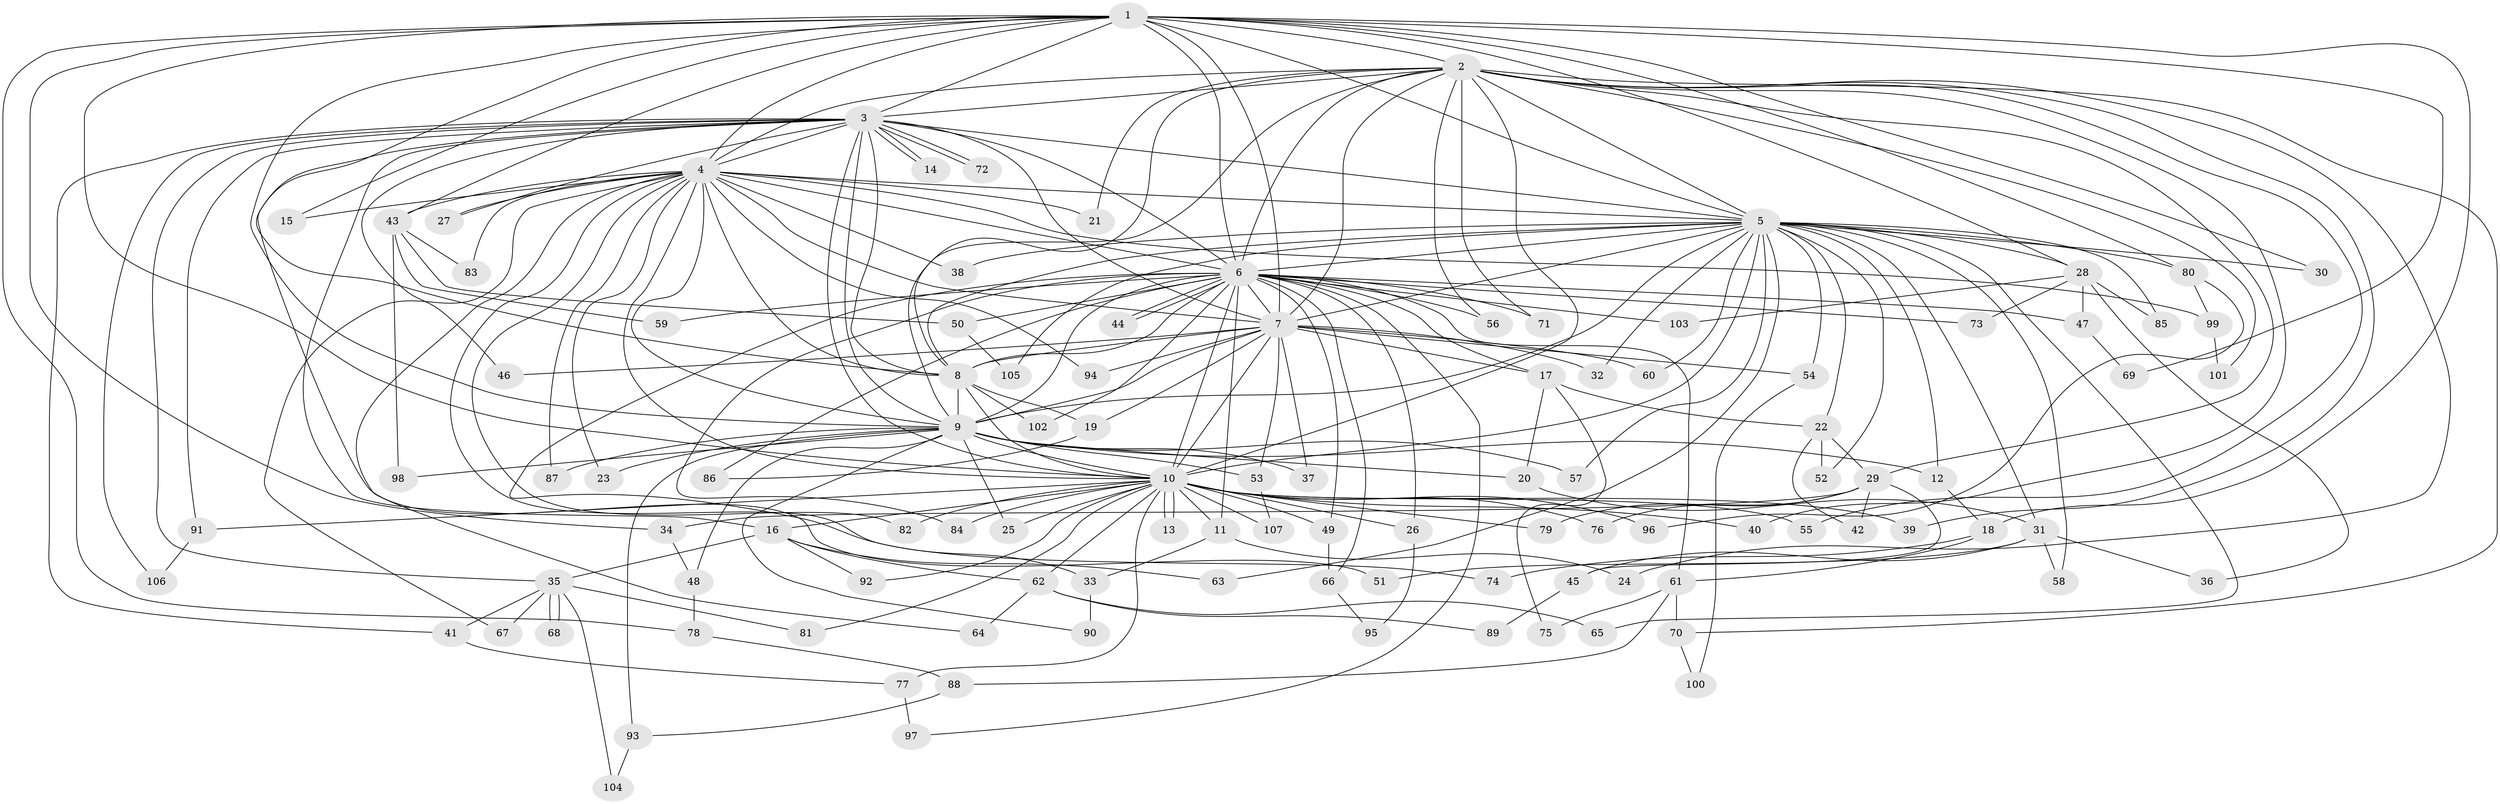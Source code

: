 // Generated by graph-tools (version 1.1) at 2025/11/02/27/25 16:11:03]
// undirected, 107 vertices, 239 edges
graph export_dot {
graph [start="1"]
  node [color=gray90,style=filled];
  1;
  2;
  3;
  4;
  5;
  6;
  7;
  8;
  9;
  10;
  11;
  12;
  13;
  14;
  15;
  16;
  17;
  18;
  19;
  20;
  21;
  22;
  23;
  24;
  25;
  26;
  27;
  28;
  29;
  30;
  31;
  32;
  33;
  34;
  35;
  36;
  37;
  38;
  39;
  40;
  41;
  42;
  43;
  44;
  45;
  46;
  47;
  48;
  49;
  50;
  51;
  52;
  53;
  54;
  55;
  56;
  57;
  58;
  59;
  60;
  61;
  62;
  63;
  64;
  65;
  66;
  67;
  68;
  69;
  70;
  71;
  72;
  73;
  74;
  75;
  76;
  77;
  78;
  79;
  80;
  81;
  82;
  83;
  84;
  85;
  86;
  87;
  88;
  89;
  90;
  91;
  92;
  93;
  94;
  95;
  96;
  97;
  98;
  99;
  100;
  101;
  102;
  103;
  104;
  105;
  106;
  107;
  1 -- 2;
  1 -- 3;
  1 -- 4;
  1 -- 5;
  1 -- 6;
  1 -- 7;
  1 -- 8;
  1 -- 9;
  1 -- 10;
  1 -- 15;
  1 -- 18;
  1 -- 28;
  1 -- 30;
  1 -- 34;
  1 -- 43;
  1 -- 69;
  1 -- 78;
  1 -- 80;
  2 -- 3;
  2 -- 4;
  2 -- 5;
  2 -- 6;
  2 -- 7;
  2 -- 8;
  2 -- 9;
  2 -- 10;
  2 -- 21;
  2 -- 24;
  2 -- 29;
  2 -- 39;
  2 -- 40;
  2 -- 55;
  2 -- 56;
  2 -- 70;
  2 -- 71;
  2 -- 101;
  3 -- 4;
  3 -- 5;
  3 -- 6;
  3 -- 7;
  3 -- 8;
  3 -- 9;
  3 -- 10;
  3 -- 14;
  3 -- 14;
  3 -- 16;
  3 -- 27;
  3 -- 35;
  3 -- 41;
  3 -- 46;
  3 -- 51;
  3 -- 72;
  3 -- 72;
  3 -- 91;
  3 -- 106;
  4 -- 5;
  4 -- 6;
  4 -- 7;
  4 -- 8;
  4 -- 9;
  4 -- 10;
  4 -- 15;
  4 -- 21;
  4 -- 23;
  4 -- 27;
  4 -- 38;
  4 -- 43;
  4 -- 64;
  4 -- 67;
  4 -- 74;
  4 -- 82;
  4 -- 83;
  4 -- 87;
  4 -- 94;
  4 -- 99;
  5 -- 6;
  5 -- 7;
  5 -- 8;
  5 -- 9;
  5 -- 10;
  5 -- 12;
  5 -- 22;
  5 -- 28;
  5 -- 30;
  5 -- 31;
  5 -- 32;
  5 -- 38;
  5 -- 52;
  5 -- 54;
  5 -- 57;
  5 -- 58;
  5 -- 60;
  5 -- 63;
  5 -- 65;
  5 -- 80;
  5 -- 85;
  5 -- 105;
  6 -- 7;
  6 -- 8;
  6 -- 9;
  6 -- 10;
  6 -- 11;
  6 -- 17;
  6 -- 26;
  6 -- 33;
  6 -- 44;
  6 -- 44;
  6 -- 47;
  6 -- 49;
  6 -- 50;
  6 -- 56;
  6 -- 59;
  6 -- 61;
  6 -- 66;
  6 -- 71;
  6 -- 73;
  6 -- 84;
  6 -- 86;
  6 -- 97;
  6 -- 102;
  6 -- 103;
  7 -- 8;
  7 -- 9;
  7 -- 10;
  7 -- 17;
  7 -- 19;
  7 -- 32;
  7 -- 37;
  7 -- 46;
  7 -- 53;
  7 -- 54;
  7 -- 60;
  7 -- 94;
  8 -- 9;
  8 -- 10;
  8 -- 19;
  8 -- 102;
  9 -- 10;
  9 -- 12;
  9 -- 20;
  9 -- 23;
  9 -- 25;
  9 -- 37;
  9 -- 48;
  9 -- 53;
  9 -- 57;
  9 -- 87;
  9 -- 90;
  9 -- 93;
  9 -- 98;
  10 -- 11;
  10 -- 13;
  10 -- 13;
  10 -- 16;
  10 -- 25;
  10 -- 26;
  10 -- 39;
  10 -- 40;
  10 -- 49;
  10 -- 55;
  10 -- 62;
  10 -- 76;
  10 -- 77;
  10 -- 79;
  10 -- 81;
  10 -- 82;
  10 -- 84;
  10 -- 91;
  10 -- 92;
  10 -- 96;
  10 -- 107;
  11 -- 24;
  11 -- 33;
  12 -- 18;
  16 -- 35;
  16 -- 62;
  16 -- 63;
  16 -- 92;
  17 -- 20;
  17 -- 22;
  17 -- 75;
  18 -- 61;
  18 -- 74;
  19 -- 86;
  20 -- 31;
  22 -- 29;
  22 -- 42;
  22 -- 52;
  26 -- 95;
  28 -- 36;
  28 -- 47;
  28 -- 73;
  28 -- 85;
  28 -- 103;
  29 -- 34;
  29 -- 42;
  29 -- 45;
  29 -- 76;
  29 -- 79;
  31 -- 36;
  31 -- 45;
  31 -- 51;
  31 -- 58;
  33 -- 90;
  34 -- 48;
  35 -- 41;
  35 -- 67;
  35 -- 68;
  35 -- 68;
  35 -- 81;
  35 -- 104;
  41 -- 77;
  43 -- 50;
  43 -- 59;
  43 -- 83;
  43 -- 98;
  45 -- 89;
  47 -- 69;
  48 -- 78;
  49 -- 66;
  50 -- 105;
  53 -- 107;
  54 -- 100;
  61 -- 70;
  61 -- 75;
  61 -- 88;
  62 -- 64;
  62 -- 65;
  62 -- 89;
  66 -- 95;
  70 -- 100;
  77 -- 97;
  78 -- 88;
  80 -- 96;
  80 -- 99;
  88 -- 93;
  91 -- 106;
  93 -- 104;
  99 -- 101;
}
